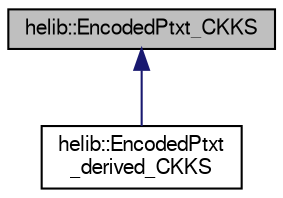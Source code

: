 digraph "helib::EncodedPtxt_CKKS"
{
  edge [fontname="FreeSans",fontsize="10",labelfontname="FreeSans",labelfontsize="10"];
  node [fontname="FreeSans",fontsize="10",shape=record];
  Node0 [label="helib::EncodedPtxt_CKKS",height=0.2,width=0.4,color="black", fillcolor="grey75", style="filled", fontcolor="black"];
  Node0 -> Node1 [dir="back",color="midnightblue",fontsize="10",style="solid"];
  Node1 [label="helib::EncodedPtxt\l_derived_CKKS",height=0.2,width=0.4,color="black", fillcolor="white", style="filled",URL="$classhelib_1_1_encoded_ptxt__derived___c_k_k_s.html"];
}
